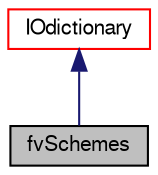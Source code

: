 digraph "fvSchemes"
{
  bgcolor="transparent";
  edge [fontname="FreeSans",fontsize="10",labelfontname="FreeSans",labelfontsize="10"];
  node [fontname="FreeSans",fontsize="10",shape=record];
  Node40 [label="fvSchemes",height=0.2,width=0.4,color="black", fillcolor="grey75", style="filled", fontcolor="black"];
  Node41 -> Node40 [dir="back",color="midnightblue",fontsize="10",style="solid",fontname="FreeSans"];
  Node41 [label="IOdictionary",height=0.2,width=0.4,color="red",URL="$a26158.html",tooltip="IOdictionary is derived from dictionary and IOobject to give the dictionary automatic IO functionalit..."];
}
